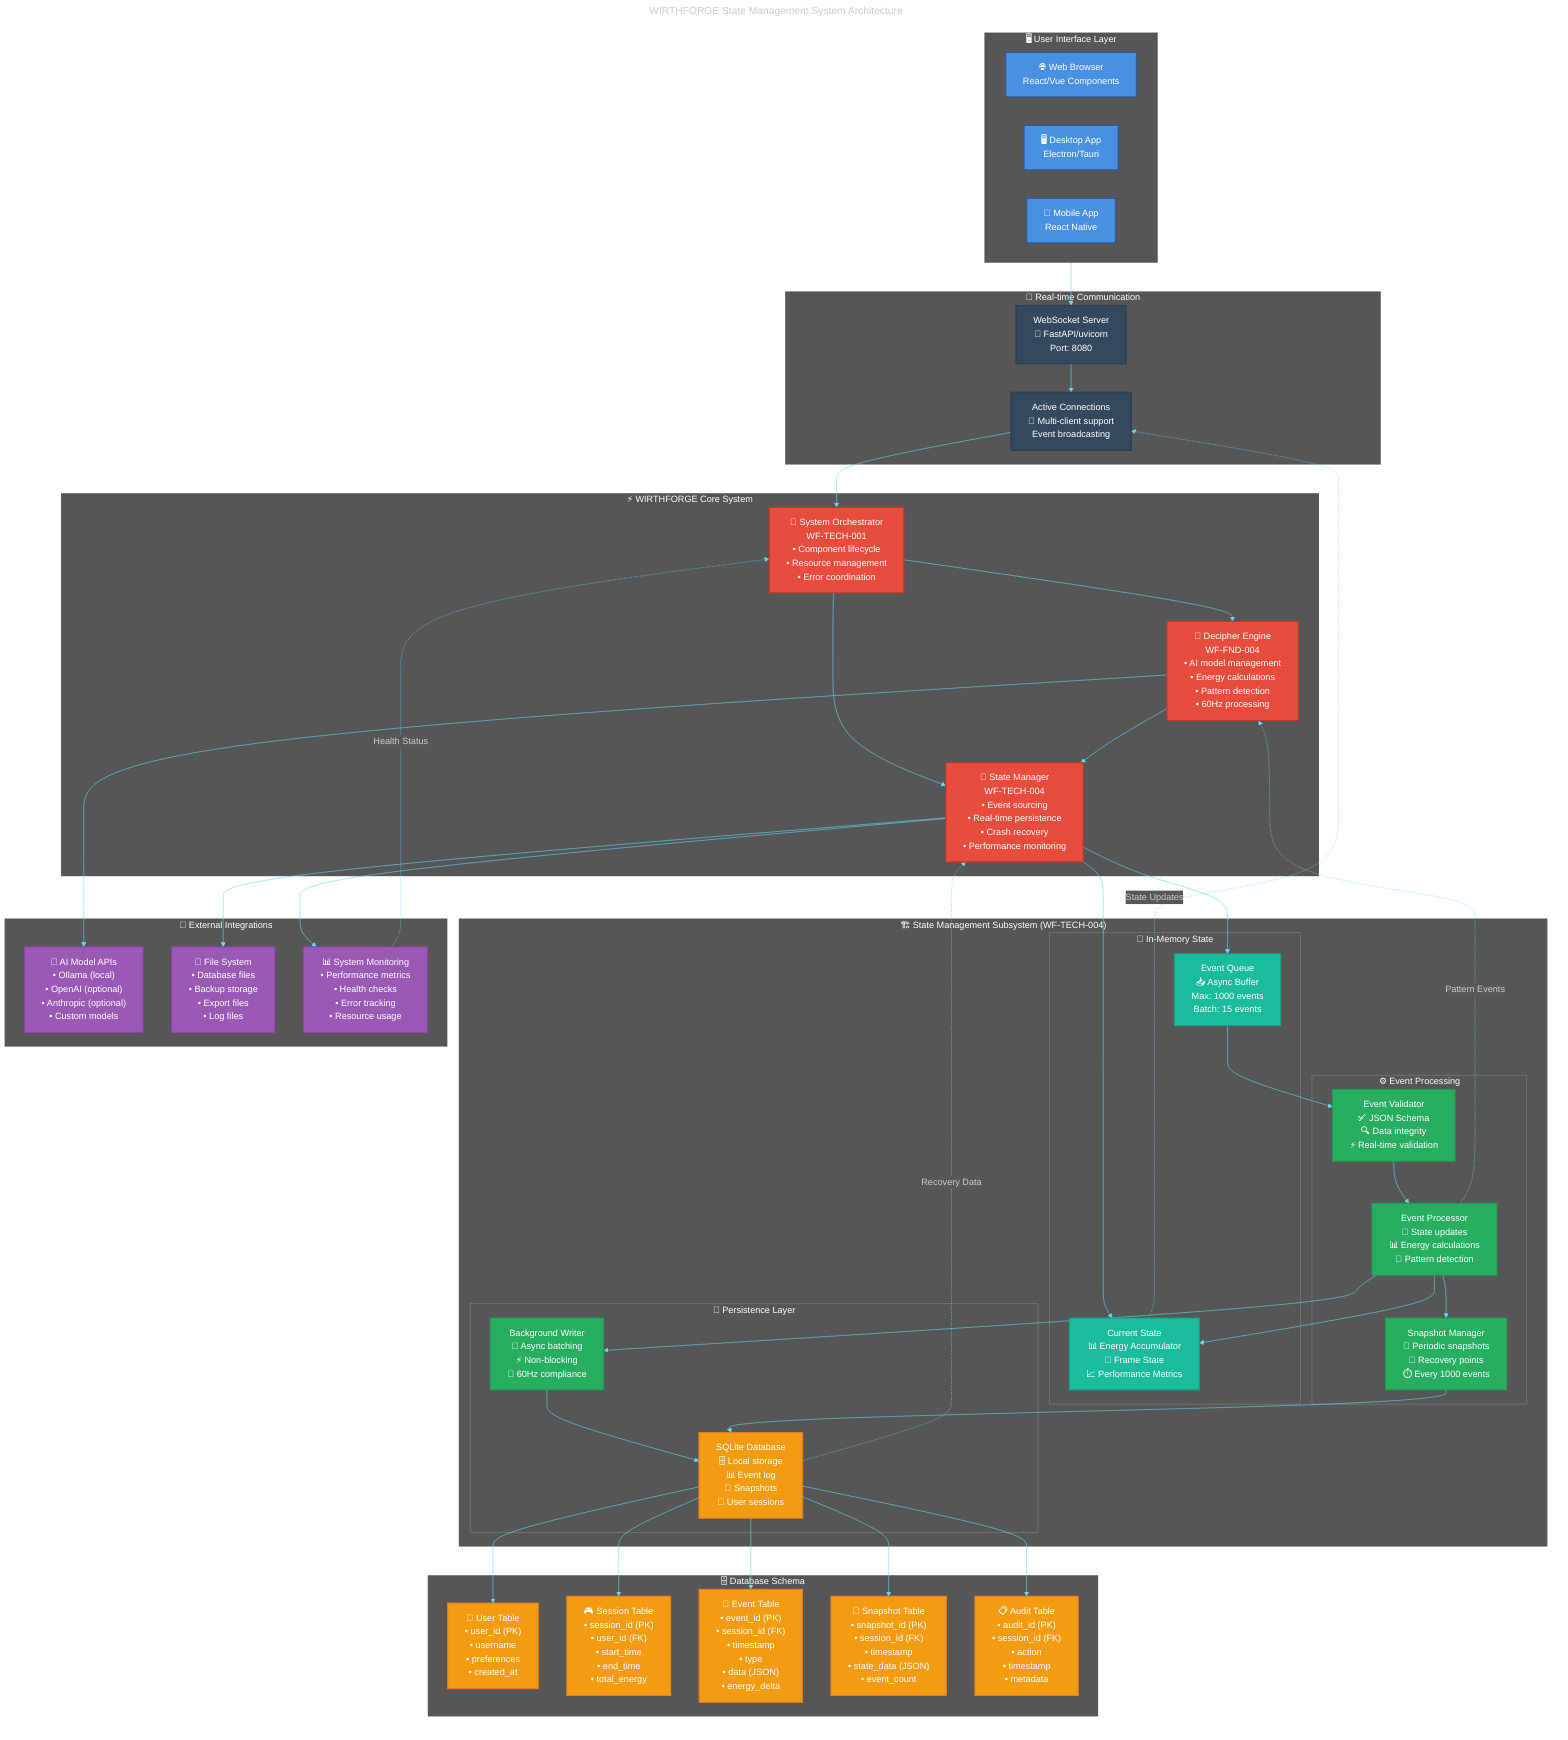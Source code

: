 ---
title: "WIRTHFORGE State Management System Architecture"
config:
  theme: dark
  themeVariables:
    primaryColor: "#4a90e2"
    primaryTextColor: "#ffffff"
    primaryBorderColor: "#2c5aa0"
    lineColor: "#61dafb"
    secondaryColor: "#f39c12"
    tertiaryColor: "#e74c3c"
    background: "#1a1a1a"
    mainBkg: "#2d2d2d"
    secondBkg: "#3d3d3d"
---

graph TB
    %% User Interface Layer
    subgraph UI["🖥️ User Interface Layer"]
        Browser["🌐 Web Browser<br/>React/Vue Components"]
        Desktop["🖥️ Desktop App<br/>Electron/Tauri"]
        Mobile["📱 Mobile App<br/>React Native"]
    end

    %% WebSocket Communication Layer
    subgraph WS["🔌 Real-time Communication"]
        WSServer["WebSocket Server<br/>📡 FastAPI/uvicorn<br/>Port: 8080"]
        WSConnections["Active Connections<br/>👥 Multi-client support<br/>Event broadcasting"]
    end

    %% Core Application Layer
    subgraph CORE["⚡ WIRTHFORGE Core System"]
        direction TB
        Orchestrator["🎯 System Orchestrator<br/>WF-TECH-001<br/>• Component lifecycle<br/>• Resource management<br/>• Error coordination"]
        
        Decipher["🧠 Decipher Engine<br/>WF-FND-004<br/>• AI model management<br/>• Energy calculations<br/>• Pattern detection<br/>• 60Hz processing"]
        
        StateManager["💾 State Manager<br/>WF-TECH-004<br/>• Event sourcing<br/>• Real-time persistence<br/>• Crash recovery<br/>• Performance monitoring"]
    end

    %% State Management Subsystem Detail
    subgraph STATE["🏗️ State Management Subsystem (WF-TECH-004)"]
        direction TB
        
        subgraph MEMORY["🧠 In-Memory State"]
            CurrentState["Current State<br/>📊 Energy Accumulator<br/>🎯 Frame State<br/>📈 Performance Metrics"]
            EventQueue["Event Queue<br/>📥 Async Buffer<br/>Max: 1000 events<br/>Batch: 15 events"]
        end
        
        subgraph PROCESSING["⚙️ Event Processing"]
            EventValidator["Event Validator<br/>✅ JSON Schema<br/>🔍 Data integrity<br/>⚡ Real-time validation"]
            
            EventProcessor["Event Processor<br/>🔄 State updates<br/>📊 Energy calculations<br/>🎯 Pattern detection"]
            
            SnapshotManager["Snapshot Manager<br/>📸 Periodic snapshots<br/>🔄 Recovery points<br/>⏱️ Every 1000 events"]
        end
        
        subgraph PERSISTENCE["💾 Persistence Layer"]
            BackgroundWriter["Background Writer<br/>📝 Async batching<br/>⚡ Non-blocking<br/>🎯 60Hz compliance"]
            
            Database["SQLite Database<br/>🗄️ Local storage<br/>📊 Event log<br/>📸 Snapshots<br/>👤 User sessions"]
        end
    end

    %% Database Schema Detail
    subgraph DB["🗄️ Database Schema"]
        direction LR
        UserTable["👤 User Table<br/>• user_id (PK)<br/>• username<br/>• preferences<br/>• created_at"]
        
        SessionTable["🎮 Session Table<br/>• session_id (PK)<br/>• user_id (FK)<br/>• start_time<br/>• end_time<br/>• total_energy"]
        
        EventTable["📝 Event Table<br/>• event_id (PK)<br/>• session_id (FK)<br/>• timestamp<br/>• type<br/>• data (JSON)<br/>• energy_delta"]
        
        SnapshotTable["📸 Snapshot Table<br/>• snapshot_id (PK)<br/>• session_id (FK)<br/>• timestamp<br/>• state_data (JSON)<br/>• event_count"]
        
        AuditTable["📋 Audit Table<br/>• audit_id (PK)<br/>• session_id (FK)<br/>• action<br/>• timestamp<br/>• metadata"]
    end

    %% External Integrations
    subgraph EXTERNAL["🔗 External Integrations"]
        ModelAPIs["🤖 AI Model APIs<br/>• Ollama (local)<br/>• OpenAI (optional)<br/>• Anthropic (optional)<br/>• Custom models"]
        
        FileSystem["📁 File System<br/>• Database files<br/>• Backup storage<br/>• Export files<br/>• Log files"]
        
        SystemMonitoring["📊 System Monitoring<br/>• Performance metrics<br/>• Health checks<br/>• Error tracking<br/>• Resource usage"]
    end

    %% Data Flow Connections
    UI --> WSServer
    WSServer --> WSConnections
    WSConnections --> Orchestrator
    
    Orchestrator --> Decipher
    Orchestrator --> StateManager
    Decipher --> StateManager
    
    StateManager --> CurrentState
    StateManager --> EventQueue
    
    EventQueue --> EventValidator
    EventValidator --> EventProcessor
    EventProcessor --> CurrentState
    EventProcessor --> SnapshotManager
    EventProcessor --> BackgroundWriter
    
    BackgroundWriter --> Database
    SnapshotManager --> Database
    
    Database --> UserTable
    Database --> SessionTable
    Database --> EventTable
    Database --> SnapshotTable
    Database --> AuditTable
    
    StateManager --> FileSystem
    StateManager --> SystemMonitoring
    Decipher --> ModelAPIs
    
    %% Real-time feedback loops
    CurrentState -.->|State Updates| WSConnections
    EventProcessor -.->|Pattern Events| Decipher
    Database -.->|Recovery Data| StateManager
    SystemMonitoring -.->|Health Status| Orchestrator

    %% Styling
    classDef uiClass fill:#4a90e2,stroke:#2c5aa0,stroke-width:2px,color:#fff
    classDef coreClass fill:#e74c3c,stroke:#c0392b,stroke-width:2px,color:#fff
    classDef stateClass fill:#27ae60,stroke:#229954,stroke-width:2px,color:#fff
    classDef dbClass fill:#f39c12,stroke:#e67e22,stroke-width:2px,color:#fff
    classDef externalClass fill:#9b59b6,stroke:#8e44ad,stroke-width:2px,color:#fff
    classDef memoryClass fill:#1abc9c,stroke:#16a085,stroke-width:2px,color:#fff
    classDef processClass fill:#34495e,stroke:#2c3e50,stroke-width:2px,color:#fff
    classDef persistClass fill:#e67e22,stroke:#d35400,stroke-width:2px,color:#fff

    class Browser,Desktop,Mobile uiClass
    class Orchestrator,Decipher,StateManager coreClass
    class EventValidator,EventProcessor,SnapshotManager,BackgroundWriter stateClass
    class UserTable,SessionTable,EventTable,SnapshotTable,AuditTable,Database dbClass
    class ModelAPIs,FileSystem,SystemMonitoring externalClass
    class CurrentState,EventQueue memoryClass
    class WSServer,WSConnections processClass